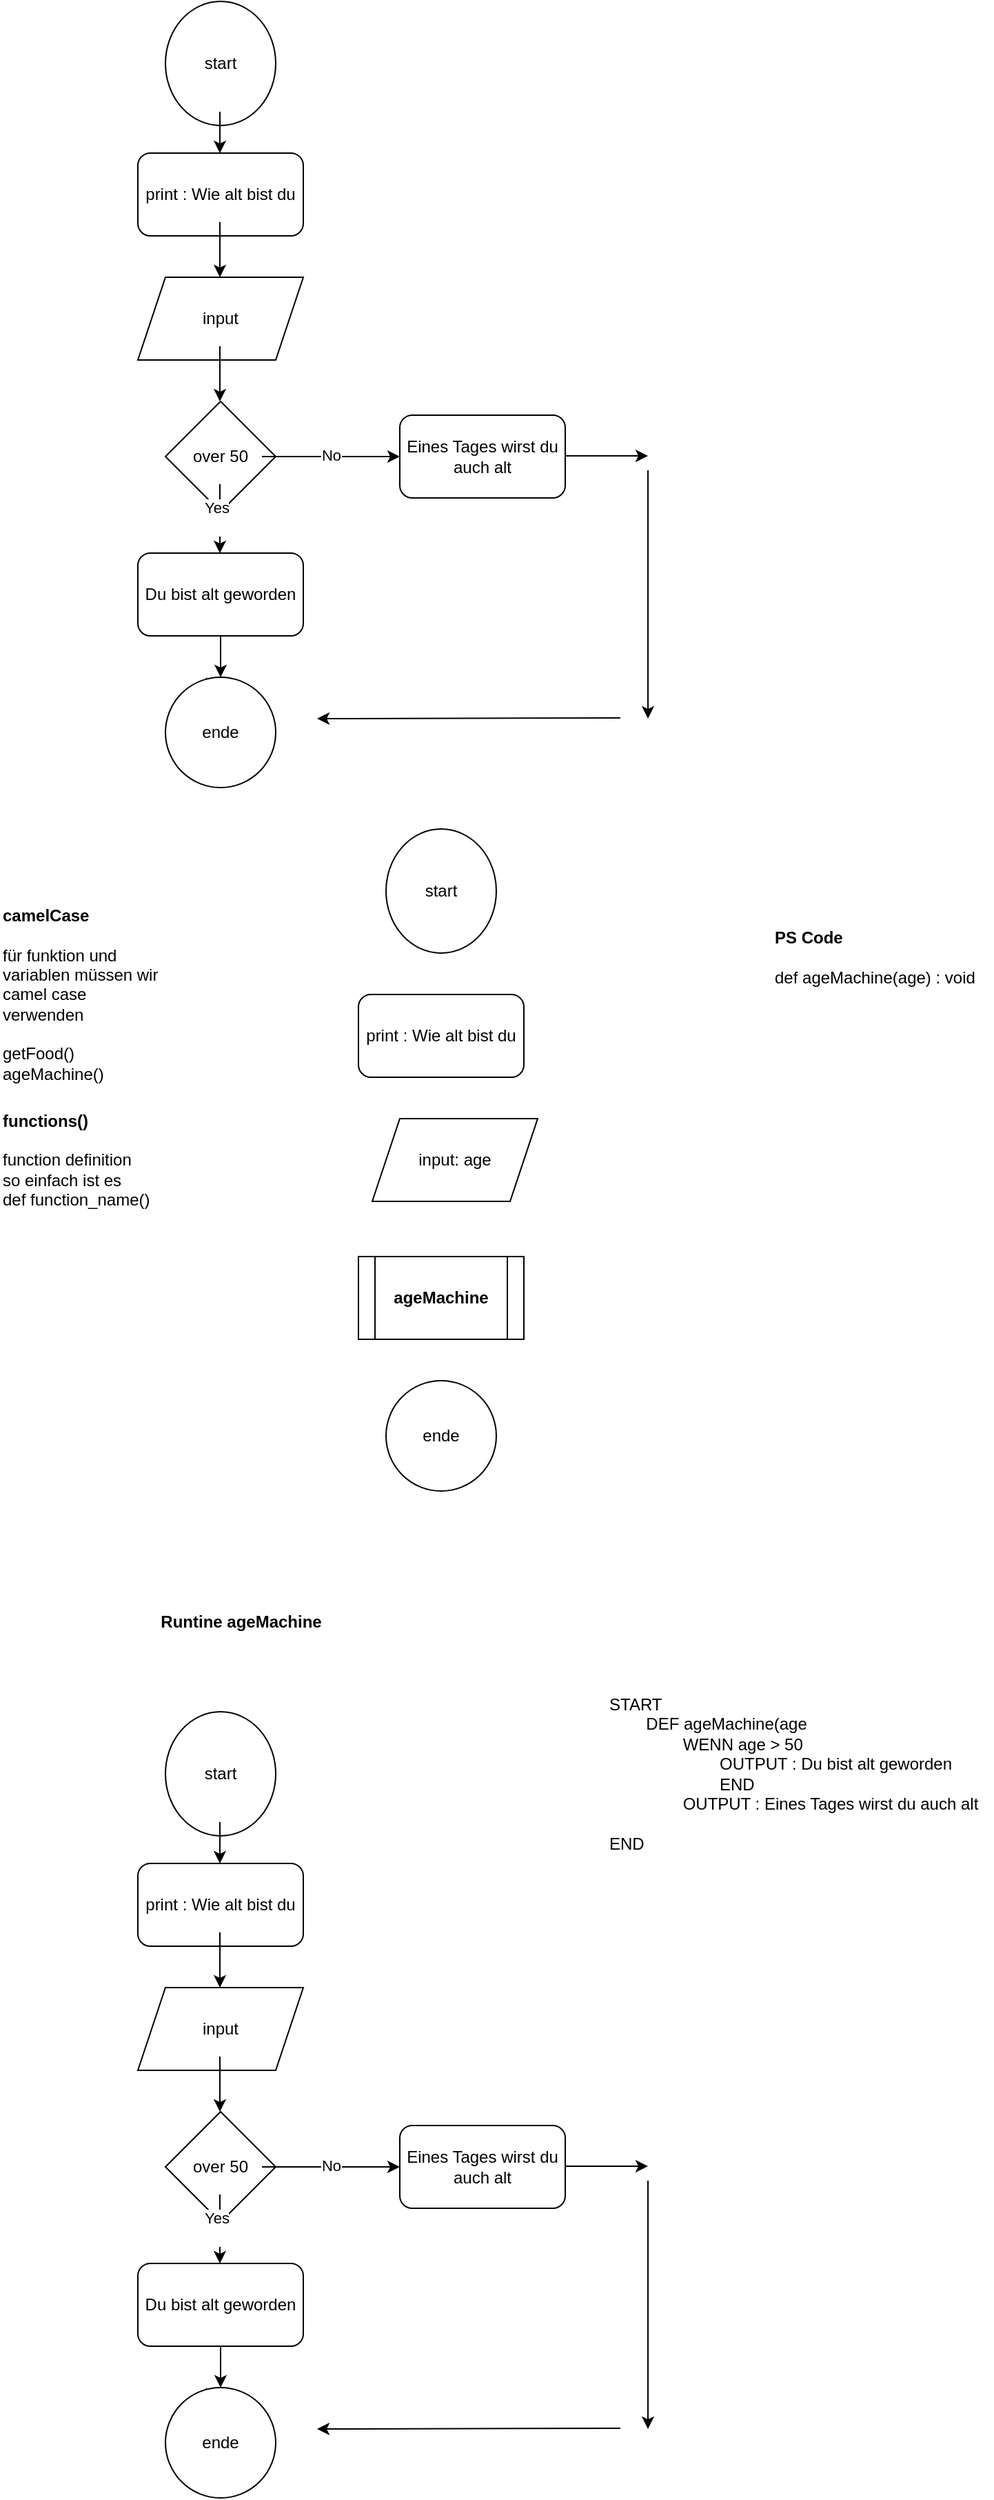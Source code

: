 <mxfile version="28.1.2">
  <diagram id="SghAg3T6DQzW1iIF5ePK" name="Seite-1">
    <mxGraphModel dx="1426" dy="841" grid="1" gridSize="10" guides="1" tooltips="1" connect="1" arrows="1" fold="1" page="1" pageScale="1" pageWidth="827" pageHeight="1169" math="0" shadow="0">
      <root>
        <mxCell id="0" />
        <mxCell id="1" parent="0" />
        <mxCell id="0ngOP2N9nPMElhu7GGoK-1" value="start" style="ellipse;whiteSpace=wrap;html=1;" vertex="1" parent="1">
          <mxGeometry x="160" y="40" width="80" height="90" as="geometry" />
        </mxCell>
        <mxCell id="0ngOP2N9nPMElhu7GGoK-2" value="input" style="shape=parallelogram;perimeter=parallelogramPerimeter;whiteSpace=wrap;html=1;fixedSize=1;" vertex="1" parent="1">
          <mxGeometry x="140" y="240" width="120" height="60" as="geometry" />
        </mxCell>
        <mxCell id="0ngOP2N9nPMElhu7GGoK-3" value="print : Wie alt bist du" style="rounded=1;whiteSpace=wrap;html=1;" vertex="1" parent="1">
          <mxGeometry x="140" y="150" width="120" height="60" as="geometry" />
        </mxCell>
        <mxCell id="0ngOP2N9nPMElhu7GGoK-4" value="over 50" style="rhombus;whiteSpace=wrap;html=1;" vertex="1" parent="1">
          <mxGeometry x="160" y="330" width="80" height="80" as="geometry" />
        </mxCell>
        <mxCell id="0ngOP2N9nPMElhu7GGoK-5" value="" style="endArrow=classic;html=1;rounded=0;" edge="1" parent="1">
          <mxGeometry relative="1" as="geometry">
            <mxPoint x="199.5" y="390" as="sourcePoint" />
            <mxPoint x="199.5" y="440" as="targetPoint" />
          </mxGeometry>
        </mxCell>
        <mxCell id="0ngOP2N9nPMElhu7GGoK-6" value="Yes&lt;div&gt;&lt;br&gt;&lt;/div&gt;" style="edgeLabel;html=1;align=center;verticalAlign=middle;resizable=0;points=[];" vertex="1" connectable="0" parent="0ngOP2N9nPMElhu7GGoK-5">
          <mxGeometry x="-0.04" y="-3" relative="1" as="geometry">
            <mxPoint as="offset" />
          </mxGeometry>
        </mxCell>
        <mxCell id="0ngOP2N9nPMElhu7GGoK-7" value="Du bist alt geworden" style="rounded=1;whiteSpace=wrap;html=1;" vertex="1" parent="1">
          <mxGeometry x="140" y="440" width="120" height="60" as="geometry" />
        </mxCell>
        <mxCell id="0ngOP2N9nPMElhu7GGoK-8" value="" style="endArrow=classic;html=1;rounded=0;" edge="1" parent="1">
          <mxGeometry relative="1" as="geometry">
            <mxPoint x="230" y="370" as="sourcePoint" />
            <mxPoint x="330" y="370" as="targetPoint" />
          </mxGeometry>
        </mxCell>
        <mxCell id="0ngOP2N9nPMElhu7GGoK-9" value="No" style="edgeLabel;html=1;align=center;verticalAlign=middle;resizable=0;points=[];" vertex="1" connectable="0" parent="0ngOP2N9nPMElhu7GGoK-8">
          <mxGeometry y="1" relative="1" as="geometry">
            <mxPoint as="offset" />
          </mxGeometry>
        </mxCell>
        <mxCell id="0ngOP2N9nPMElhu7GGoK-10" value="Eines Tages wirst du auch alt" style="rounded=1;whiteSpace=wrap;html=1;" vertex="1" parent="1">
          <mxGeometry x="330" y="340" width="120" height="60" as="geometry" />
        </mxCell>
        <mxCell id="0ngOP2N9nPMElhu7GGoK-11" value="" style="endArrow=classic;html=1;rounded=0;" edge="1" parent="1">
          <mxGeometry width="50" height="50" relative="1" as="geometry">
            <mxPoint x="450" y="369.5" as="sourcePoint" />
            <mxPoint x="510" y="369.5" as="targetPoint" />
          </mxGeometry>
        </mxCell>
        <mxCell id="0ngOP2N9nPMElhu7GGoK-12" value="" style="endArrow=classic;html=1;rounded=0;" edge="1" parent="1">
          <mxGeometry width="50" height="50" relative="1" as="geometry">
            <mxPoint x="510" y="380" as="sourcePoint" />
            <mxPoint x="510" y="560" as="targetPoint" />
          </mxGeometry>
        </mxCell>
        <mxCell id="0ngOP2N9nPMElhu7GGoK-13" value="" style="endArrow=classic;html=1;rounded=0;" edge="1" parent="1">
          <mxGeometry width="50" height="50" relative="1" as="geometry">
            <mxPoint x="490" y="559.5" as="sourcePoint" />
            <mxPoint x="270" y="560" as="targetPoint" />
          </mxGeometry>
        </mxCell>
        <mxCell id="0ngOP2N9nPMElhu7GGoK-14" value="" style="endArrow=classic;html=1;rounded=0;" edge="1" parent="1" source="0ngOP2N9nPMElhu7GGoK-19">
          <mxGeometry width="50" height="50" relative="1" as="geometry">
            <mxPoint x="189.5" y="510" as="sourcePoint" />
            <mxPoint x="189.5" y="530" as="targetPoint" />
          </mxGeometry>
        </mxCell>
        <mxCell id="0ngOP2N9nPMElhu7GGoK-15" value="" style="endArrow=classic;html=1;rounded=0;" edge="1" parent="1">
          <mxGeometry width="50" height="50" relative="1" as="geometry">
            <mxPoint x="199.5" y="120" as="sourcePoint" />
            <mxPoint x="199.5" y="150" as="targetPoint" />
          </mxGeometry>
        </mxCell>
        <mxCell id="0ngOP2N9nPMElhu7GGoK-16" value="" style="endArrow=classic;html=1;rounded=0;" edge="1" parent="1">
          <mxGeometry width="50" height="50" relative="1" as="geometry">
            <mxPoint x="199.5" y="200" as="sourcePoint" />
            <mxPoint x="199.5" y="240" as="targetPoint" />
          </mxGeometry>
        </mxCell>
        <mxCell id="0ngOP2N9nPMElhu7GGoK-17" value="" style="endArrow=classic;html=1;rounded=0;" edge="1" parent="1">
          <mxGeometry width="50" height="50" relative="1" as="geometry">
            <mxPoint x="199.5" y="290" as="sourcePoint" />
            <mxPoint x="199.5" y="330" as="targetPoint" />
          </mxGeometry>
        </mxCell>
        <mxCell id="0ngOP2N9nPMElhu7GGoK-18" value="" style="endArrow=classic;html=1;rounded=0;exitX=0.5;exitY=1;exitDx=0;exitDy=0;" edge="1" parent="1" source="0ngOP2N9nPMElhu7GGoK-7" target="0ngOP2N9nPMElhu7GGoK-19">
          <mxGeometry width="50" height="50" relative="1" as="geometry">
            <mxPoint x="189.5" y="510" as="sourcePoint" />
            <mxPoint x="189.5" y="530" as="targetPoint" />
          </mxGeometry>
        </mxCell>
        <mxCell id="0ngOP2N9nPMElhu7GGoK-19" value="ende" style="ellipse;whiteSpace=wrap;html=1;" vertex="1" parent="1">
          <mxGeometry x="160" y="530" width="80" height="80" as="geometry" />
        </mxCell>
        <mxCell id="0ngOP2N9nPMElhu7GGoK-20" value="&lt;b&gt;PS Code&lt;/b&gt;&lt;div&gt;&lt;br&gt;&lt;/div&gt;&lt;div&gt;def ageMachine(age) : void&lt;/div&gt;&lt;div&gt;&lt;span style=&quot;white-space: pre;&quot;&gt;&#x9;&lt;/span&gt;&lt;br&gt;&lt;/div&gt;" style="text;html=1;align=left;verticalAlign=middle;whiteSpace=wrap;rounded=0;" vertex="1" parent="1">
          <mxGeometry x="600" y="680" width="160" height="120" as="geometry" />
        </mxCell>
        <mxCell id="0ngOP2N9nPMElhu7GGoK-21" value="&lt;b&gt;camelCase&lt;/b&gt;&lt;div&gt;&lt;b&gt;&lt;br&gt;&lt;/b&gt;&lt;/div&gt;&lt;div&gt;für funktion und variablen müssen wir camel case verwenden&lt;/div&gt;&lt;div&gt;&lt;br&gt;&lt;/div&gt;&lt;div&gt;getFood()&lt;/div&gt;&lt;div&gt;ageMachine()&lt;/div&gt;" style="text;html=1;align=left;verticalAlign=middle;whiteSpace=wrap;rounded=0;" vertex="1" parent="1">
          <mxGeometry x="40" y="720" width="120" height="80" as="geometry" />
        </mxCell>
        <mxCell id="0ngOP2N9nPMElhu7GGoK-22" value="&lt;b&gt;functions()&lt;/b&gt;&lt;div&gt;&lt;b&gt;&lt;br&gt;&lt;/b&gt;&lt;/div&gt;&lt;div&gt;function definition&lt;/div&gt;&lt;div&gt;so einfach ist es&lt;/div&gt;&lt;div&gt;def function_name()&lt;/div&gt;" style="text;html=1;align=left;verticalAlign=middle;whiteSpace=wrap;rounded=0;" vertex="1" parent="1">
          <mxGeometry x="40" y="840" width="120" height="80" as="geometry" />
        </mxCell>
        <mxCell id="0ngOP2N9nPMElhu7GGoK-24" value="start" style="ellipse;whiteSpace=wrap;html=1;" vertex="1" parent="1">
          <mxGeometry x="320" y="640" width="80" height="90" as="geometry" />
        </mxCell>
        <mxCell id="0ngOP2N9nPMElhu7GGoK-27" value="ende" style="ellipse;whiteSpace=wrap;html=1;" vertex="1" parent="1">
          <mxGeometry x="320" y="1040" width="80" height="80" as="geometry" />
        </mxCell>
        <mxCell id="0ngOP2N9nPMElhu7GGoK-32" value="print : Wie alt bist du" style="rounded=1;whiteSpace=wrap;html=1;" vertex="1" parent="1">
          <mxGeometry x="300" y="760" width="120" height="60" as="geometry" />
        </mxCell>
        <mxCell id="0ngOP2N9nPMElhu7GGoK-34" value="input: age" style="shape=parallelogram;perimeter=parallelogramPerimeter;whiteSpace=wrap;html=1;fixedSize=1;" vertex="1" parent="1">
          <mxGeometry x="310" y="850" width="120" height="60" as="geometry" />
        </mxCell>
        <mxCell id="0ngOP2N9nPMElhu7GGoK-42" value="&lt;b&gt;ageMachine&lt;/b&gt;" style="shape=process;whiteSpace=wrap;html=1;backgroundOutline=1;" vertex="1" parent="1">
          <mxGeometry x="300" y="950" width="120" height="60" as="geometry" />
        </mxCell>
        <mxCell id="0ngOP2N9nPMElhu7GGoK-52" value="start" style="ellipse;whiteSpace=wrap;html=1;" vertex="1" parent="1">
          <mxGeometry x="160" y="1280" width="80" height="90" as="geometry" />
        </mxCell>
        <mxCell id="0ngOP2N9nPMElhu7GGoK-53" value="input" style="shape=parallelogram;perimeter=parallelogramPerimeter;whiteSpace=wrap;html=1;fixedSize=1;" vertex="1" parent="1">
          <mxGeometry x="140" y="1480" width="120" height="60" as="geometry" />
        </mxCell>
        <mxCell id="0ngOP2N9nPMElhu7GGoK-54" value="print : Wie alt bist du" style="rounded=1;whiteSpace=wrap;html=1;" vertex="1" parent="1">
          <mxGeometry x="140" y="1390" width="120" height="60" as="geometry" />
        </mxCell>
        <mxCell id="0ngOP2N9nPMElhu7GGoK-55" value="over 50" style="rhombus;whiteSpace=wrap;html=1;" vertex="1" parent="1">
          <mxGeometry x="160" y="1570" width="80" height="80" as="geometry" />
        </mxCell>
        <mxCell id="0ngOP2N9nPMElhu7GGoK-56" value="" style="endArrow=classic;html=1;rounded=0;" edge="1" parent="1">
          <mxGeometry relative="1" as="geometry">
            <mxPoint x="199.5" y="1630" as="sourcePoint" />
            <mxPoint x="199.5" y="1680" as="targetPoint" />
          </mxGeometry>
        </mxCell>
        <mxCell id="0ngOP2N9nPMElhu7GGoK-57" value="Yes&lt;div&gt;&lt;br&gt;&lt;/div&gt;" style="edgeLabel;html=1;align=center;verticalAlign=middle;resizable=0;points=[];" vertex="1" connectable="0" parent="0ngOP2N9nPMElhu7GGoK-56">
          <mxGeometry x="-0.04" y="-3" relative="1" as="geometry">
            <mxPoint as="offset" />
          </mxGeometry>
        </mxCell>
        <mxCell id="0ngOP2N9nPMElhu7GGoK-58" value="Du bist alt geworden" style="rounded=1;whiteSpace=wrap;html=1;" vertex="1" parent="1">
          <mxGeometry x="140" y="1680" width="120" height="60" as="geometry" />
        </mxCell>
        <mxCell id="0ngOP2N9nPMElhu7GGoK-59" value="" style="endArrow=classic;html=1;rounded=0;" edge="1" parent="1">
          <mxGeometry relative="1" as="geometry">
            <mxPoint x="230" y="1610" as="sourcePoint" />
            <mxPoint x="330" y="1610" as="targetPoint" />
          </mxGeometry>
        </mxCell>
        <mxCell id="0ngOP2N9nPMElhu7GGoK-60" value="No" style="edgeLabel;html=1;align=center;verticalAlign=middle;resizable=0;points=[];" vertex="1" connectable="0" parent="0ngOP2N9nPMElhu7GGoK-59">
          <mxGeometry y="1" relative="1" as="geometry">
            <mxPoint as="offset" />
          </mxGeometry>
        </mxCell>
        <mxCell id="0ngOP2N9nPMElhu7GGoK-61" value="Eines Tages wirst du auch alt" style="rounded=1;whiteSpace=wrap;html=1;" vertex="1" parent="1">
          <mxGeometry x="330" y="1580" width="120" height="60" as="geometry" />
        </mxCell>
        <mxCell id="0ngOP2N9nPMElhu7GGoK-62" value="" style="endArrow=classic;html=1;rounded=0;" edge="1" parent="1">
          <mxGeometry width="50" height="50" relative="1" as="geometry">
            <mxPoint x="450" y="1609.5" as="sourcePoint" />
            <mxPoint x="510" y="1609.5" as="targetPoint" />
          </mxGeometry>
        </mxCell>
        <mxCell id="0ngOP2N9nPMElhu7GGoK-63" value="" style="endArrow=classic;html=1;rounded=0;" edge="1" parent="1">
          <mxGeometry width="50" height="50" relative="1" as="geometry">
            <mxPoint x="510" y="1620" as="sourcePoint" />
            <mxPoint x="510" y="1800" as="targetPoint" />
          </mxGeometry>
        </mxCell>
        <mxCell id="0ngOP2N9nPMElhu7GGoK-64" value="" style="endArrow=classic;html=1;rounded=0;" edge="1" parent="1">
          <mxGeometry width="50" height="50" relative="1" as="geometry">
            <mxPoint x="490" y="1799.5" as="sourcePoint" />
            <mxPoint x="270" y="1800" as="targetPoint" />
          </mxGeometry>
        </mxCell>
        <mxCell id="0ngOP2N9nPMElhu7GGoK-65" value="" style="endArrow=classic;html=1;rounded=0;" edge="1" source="0ngOP2N9nPMElhu7GGoK-70" parent="1">
          <mxGeometry width="50" height="50" relative="1" as="geometry">
            <mxPoint x="189.5" y="1750" as="sourcePoint" />
            <mxPoint x="189.5" y="1770" as="targetPoint" />
          </mxGeometry>
        </mxCell>
        <mxCell id="0ngOP2N9nPMElhu7GGoK-66" value="" style="endArrow=classic;html=1;rounded=0;" edge="1" parent="1">
          <mxGeometry width="50" height="50" relative="1" as="geometry">
            <mxPoint x="199.5" y="1360" as="sourcePoint" />
            <mxPoint x="199.5" y="1390" as="targetPoint" />
          </mxGeometry>
        </mxCell>
        <mxCell id="0ngOP2N9nPMElhu7GGoK-67" value="" style="endArrow=classic;html=1;rounded=0;" edge="1" parent="1">
          <mxGeometry width="50" height="50" relative="1" as="geometry">
            <mxPoint x="199.5" y="1440" as="sourcePoint" />
            <mxPoint x="199.5" y="1480" as="targetPoint" />
          </mxGeometry>
        </mxCell>
        <mxCell id="0ngOP2N9nPMElhu7GGoK-68" value="" style="endArrow=classic;html=1;rounded=0;" edge="1" parent="1">
          <mxGeometry width="50" height="50" relative="1" as="geometry">
            <mxPoint x="199.5" y="1530" as="sourcePoint" />
            <mxPoint x="199.5" y="1570" as="targetPoint" />
          </mxGeometry>
        </mxCell>
        <mxCell id="0ngOP2N9nPMElhu7GGoK-69" value="" style="endArrow=classic;html=1;rounded=0;exitX=0.5;exitY=1;exitDx=0;exitDy=0;" edge="1" source="0ngOP2N9nPMElhu7GGoK-58" target="0ngOP2N9nPMElhu7GGoK-70" parent="1">
          <mxGeometry width="50" height="50" relative="1" as="geometry">
            <mxPoint x="189.5" y="1750" as="sourcePoint" />
            <mxPoint x="189.5" y="1770" as="targetPoint" />
          </mxGeometry>
        </mxCell>
        <mxCell id="0ngOP2N9nPMElhu7GGoK-70" value="ende" style="ellipse;whiteSpace=wrap;html=1;" vertex="1" parent="1">
          <mxGeometry x="160" y="1770" width="80" height="80" as="geometry" />
        </mxCell>
        <mxCell id="0ngOP2N9nPMElhu7GGoK-71" value="&lt;b&gt;Runtine ageMachine&lt;/b&gt;" style="text;html=1;align=center;verticalAlign=middle;whiteSpace=wrap;rounded=0;" vertex="1" parent="1">
          <mxGeometry x="80" y="1180" width="270" height="70" as="geometry" />
        </mxCell>
        <mxCell id="0ngOP2N9nPMElhu7GGoK-72" value="START&lt;div&gt;&lt;span style=&quot;white-space: pre;&quot;&gt;&#x9;&lt;/span&gt;DEF ageMachine(age&lt;br&gt;&lt;/div&gt;&lt;div&gt;&lt;span style=&quot;white-space: pre;&quot;&gt;&#x9;&lt;/span&gt;&lt;span style=&quot;white-space: pre;&quot;&gt;&#x9;&lt;/span&gt;WENN age &amp;gt; 50&lt;br&gt;&lt;/div&gt;&lt;div&gt;&lt;span style=&quot;white-space: pre;&quot;&gt;&#x9;&lt;/span&gt;&lt;span style=&quot;white-space: pre;&quot;&gt;&#x9;&lt;/span&gt;&lt;span style=&quot;white-space: pre;&quot;&gt;&#x9;&lt;/span&gt;OUTPUT : Du bist alt geworden&lt;br&gt;&lt;/div&gt;&lt;div&gt;&lt;span style=&quot;white-space: pre;&quot;&gt;&#x9;&lt;/span&gt;&lt;span style=&quot;white-space: pre;&quot;&gt;&#x9;&lt;/span&gt;&lt;span style=&quot;white-space: pre;&quot;&gt;&#x9;&lt;/span&gt;END&lt;br&gt;&lt;/div&gt;&lt;div&gt;&lt;span style=&quot;white-space: pre;&quot;&gt;&#x9;&lt;/span&gt;&lt;span style=&quot;white-space: pre;&quot;&gt;&#x9;&lt;/span&gt;OUTPUT : Eines Tages wirst du auch alt&lt;br&gt;&lt;/div&gt;&lt;div&gt;&lt;br&gt;&lt;/div&gt;&lt;div&gt;END&lt;/div&gt;" style="text;html=1;align=left;verticalAlign=middle;whiteSpace=wrap;rounded=0;" vertex="1" parent="1">
          <mxGeometry x="480" y="1195" width="280" height="260" as="geometry" />
        </mxCell>
      </root>
    </mxGraphModel>
  </diagram>
</mxfile>
